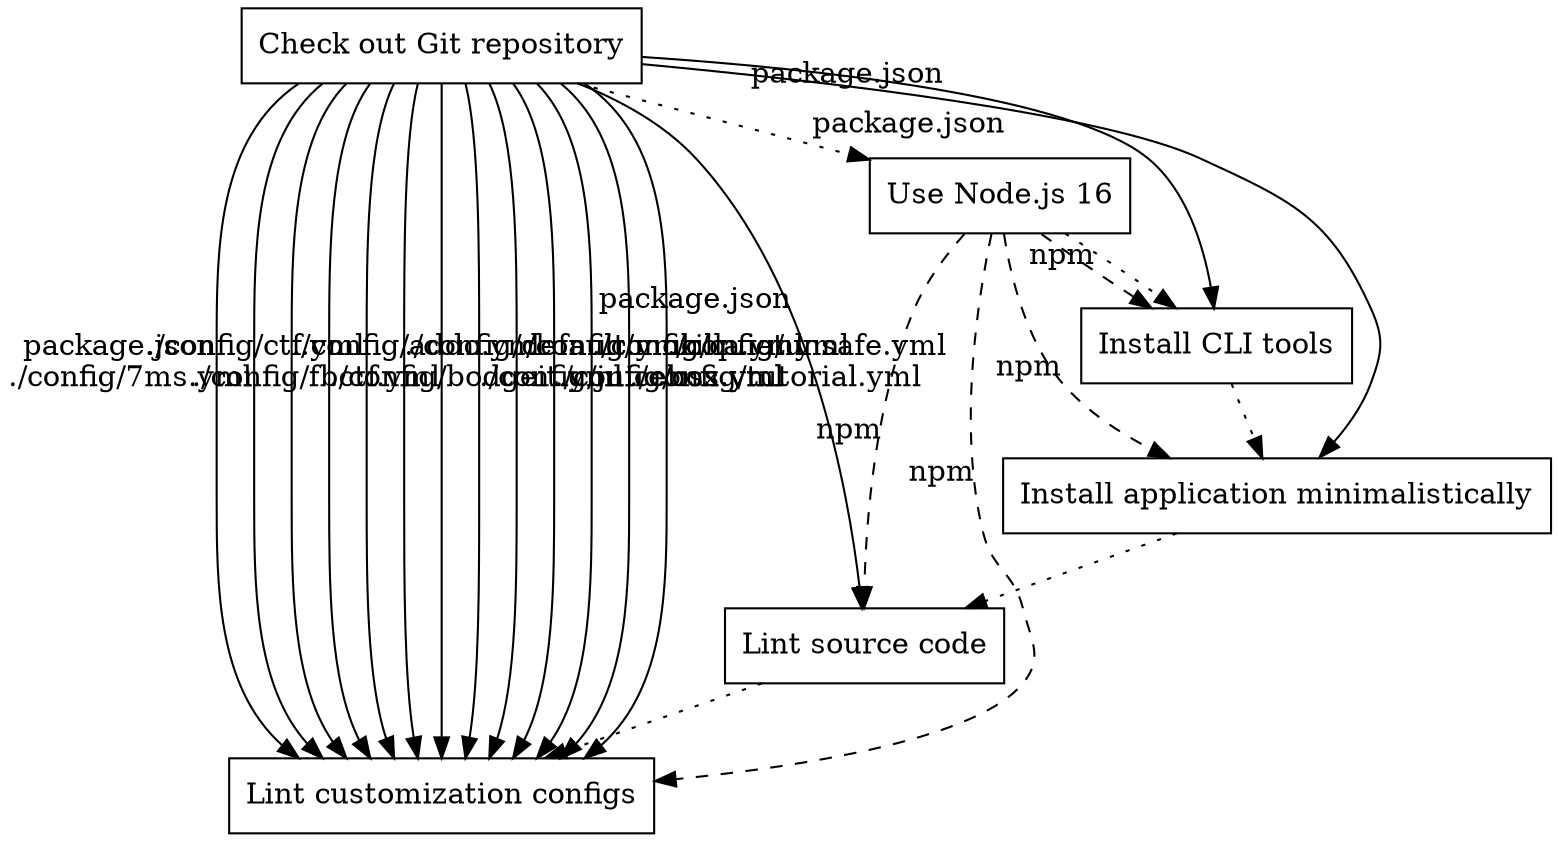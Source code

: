 digraph {
	"Check out Git repository" [shape=rect]
	"Use Node.js 16" [shape=rect]
	"Install CLI tools" [shape=rect]
	"Install application minimalistically" [shape=rect]
	"Lint source code" [shape=rect]
	"Lint customization configs" [shape=rect]
	"Check out Git repository" -> "Install CLI tools" [decorate=false xlabel="package.json"]
	"Check out Git repository" -> "Install application minimalistically" [decorate=false xlabel="package.json"]
	"Check out Git repository" -> "Lint source code" [decorate=false xlabel="package.json"]
	"Check out Git repository" -> "Lint customization configs" [decorate=false xlabel="package.json"]
	"Check out Git repository" -> "Lint customization configs" [decorate=false xlabel="./config/7ms.yml"]
	"Check out Git repository" -> "Lint customization configs" [decorate=false xlabel="./config/addo.yml"]
	"Check out Git repository" -> "Lint customization configs" [decorate=false xlabel="./config/bodgeit.yml"]
	"Check out Git repository" -> "Lint customization configs" [decorate=false xlabel="./config/ctf.yml"]
	"Check out Git repository" -> "Lint customization configs" [decorate=false xlabel="./config/default.yml"]
	"Check out Git repository" -> "Lint customization configs" [decorate=false xlabel="./config/fbctf.yml"]
	"Check out Git repository" -> "Lint customization configs" [decorate=false xlabel="./config/juicebox.yml"]
	"Check out Git repository" -> "Lint customization configs" [decorate=false xlabel="./config/mozilla.yml"]
	"Check out Git repository" -> "Lint customization configs" [decorate=false xlabel="./config/oss.yml"]
	"Check out Git repository" -> "Lint customization configs" [decorate=false xlabel="./config/quiet.yml"]
	"Check out Git repository" -> "Lint customization configs" [decorate=false xlabel="./config/tutorial.yml"]
	"Check out Git repository" -> "Lint customization configs" [decorate=false xlabel="./config/unsafe.yml"]
	"Check out Git repository" -> "Use Node.js 16" [style=dotted xlabel=""]
	"Use Node.js 16" -> "Install CLI tools" [style=dashed xlabel=npm]
	"Use Node.js 16" -> "Install application minimalistically" [style=dashed xlabel=npm]
	"Use Node.js 16" -> "Lint source code" [style=dashed xlabel=npm]
	"Use Node.js 16" -> "Lint customization configs" [style=dashed xlabel=npm]
	"Use Node.js 16" -> "Install CLI tools" [style=dotted xlabel=""]
	"Install CLI tools" -> "Install application minimalistically" [style=dotted xlabel=""]
	"Install application minimalistically" -> "Lint source code" [style=dotted xlabel=""]
	"Lint source code" -> "Lint customization configs" [style=dotted xlabel=""]
}
